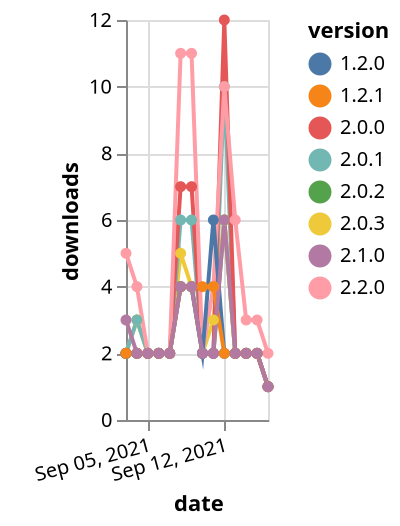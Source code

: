 {"$schema": "https://vega.github.io/schema/vega-lite/v5.json", "description": "A simple bar chart with embedded data.", "data": {"values": [{"date": "2021-09-03", "total": 1668, "delta": 2, "version": "2.0.2"}, {"date": "2021-09-04", "total": 1670, "delta": 2, "version": "2.0.2"}, {"date": "2021-09-05", "total": 1672, "delta": 2, "version": "2.0.2"}, {"date": "2021-09-06", "total": 1674, "delta": 2, "version": "2.0.2"}, {"date": "2021-09-07", "total": 1676, "delta": 2, "version": "2.0.2"}, {"date": "2021-09-08", "total": 1680, "delta": 4, "version": "2.0.2"}, {"date": "2021-09-09", "total": 1684, "delta": 4, "version": "2.0.2"}, {"date": "2021-09-10", "total": 1686, "delta": 2, "version": "2.0.2"}, {"date": "2021-09-11", "total": 1688, "delta": 2, "version": "2.0.2"}, {"date": "2021-09-12", "total": 1694, "delta": 6, "version": "2.0.2"}, {"date": "2021-09-13", "total": 1696, "delta": 2, "version": "2.0.2"}, {"date": "2021-09-14", "total": 1698, "delta": 2, "version": "2.0.2"}, {"date": "2021-09-15", "total": 1700, "delta": 2, "version": "2.0.2"}, {"date": "2021-09-16", "total": 1701, "delta": 1, "version": "2.0.2"}, {"date": "2021-09-03", "total": 1794, "delta": 2, "version": "2.0.3"}, {"date": "2021-09-04", "total": 1797, "delta": 3, "version": "2.0.3"}, {"date": "2021-09-05", "total": 1799, "delta": 2, "version": "2.0.3"}, {"date": "2021-09-06", "total": 1801, "delta": 2, "version": "2.0.3"}, {"date": "2021-09-07", "total": 1803, "delta": 2, "version": "2.0.3"}, {"date": "2021-09-08", "total": 1808, "delta": 5, "version": "2.0.3"}, {"date": "2021-09-09", "total": 1812, "delta": 4, "version": "2.0.3"}, {"date": "2021-09-10", "total": 1814, "delta": 2, "version": "2.0.3"}, {"date": "2021-09-11", "total": 1817, "delta": 3, "version": "2.0.3"}, {"date": "2021-09-12", "total": 1823, "delta": 6, "version": "2.0.3"}, {"date": "2021-09-13", "total": 1825, "delta": 2, "version": "2.0.3"}, {"date": "2021-09-14", "total": 1827, "delta": 2, "version": "2.0.3"}, {"date": "2021-09-15", "total": 1829, "delta": 2, "version": "2.0.3"}, {"date": "2021-09-16", "total": 1830, "delta": 1, "version": "2.0.3"}, {"date": "2021-09-03", "total": 3499, "delta": 2, "version": "2.0.1"}, {"date": "2021-09-04", "total": 3502, "delta": 3, "version": "2.0.1"}, {"date": "2021-09-05", "total": 3504, "delta": 2, "version": "2.0.1"}, {"date": "2021-09-06", "total": 3506, "delta": 2, "version": "2.0.1"}, {"date": "2021-09-07", "total": 3508, "delta": 2, "version": "2.0.1"}, {"date": "2021-09-08", "total": 3514, "delta": 6, "version": "2.0.1"}, {"date": "2021-09-09", "total": 3520, "delta": 6, "version": "2.0.1"}, {"date": "2021-09-10", "total": 3522, "delta": 2, "version": "2.0.1"}, {"date": "2021-09-11", "total": 3524, "delta": 2, "version": "2.0.1"}, {"date": "2021-09-12", "total": 3534, "delta": 10, "version": "2.0.1"}, {"date": "2021-09-13", "total": 3536, "delta": 2, "version": "2.0.1"}, {"date": "2021-09-14", "total": 3538, "delta": 2, "version": "2.0.1"}, {"date": "2021-09-15", "total": 3540, "delta": 2, "version": "2.0.1"}, {"date": "2021-09-16", "total": 3541, "delta": 1, "version": "2.0.1"}, {"date": "2021-09-03", "total": 4543, "delta": 2, "version": "2.0.0"}, {"date": "2021-09-04", "total": 4545, "delta": 2, "version": "2.0.0"}, {"date": "2021-09-05", "total": 4547, "delta": 2, "version": "2.0.0"}, {"date": "2021-09-06", "total": 4549, "delta": 2, "version": "2.0.0"}, {"date": "2021-09-07", "total": 4551, "delta": 2, "version": "2.0.0"}, {"date": "2021-09-08", "total": 4558, "delta": 7, "version": "2.0.0"}, {"date": "2021-09-09", "total": 4565, "delta": 7, "version": "2.0.0"}, {"date": "2021-09-10", "total": 4567, "delta": 2, "version": "2.0.0"}, {"date": "2021-09-11", "total": 4569, "delta": 2, "version": "2.0.0"}, {"date": "2021-09-12", "total": 4581, "delta": 12, "version": "2.0.0"}, {"date": "2021-09-13", "total": 4583, "delta": 2, "version": "2.0.0"}, {"date": "2021-09-14", "total": 4585, "delta": 2, "version": "2.0.0"}, {"date": "2021-09-15", "total": 4587, "delta": 2, "version": "2.0.0"}, {"date": "2021-09-16", "total": 4588, "delta": 1, "version": "2.0.0"}, {"date": "2021-09-03", "total": 1731, "delta": 5, "version": "2.2.0"}, {"date": "2021-09-04", "total": 1735, "delta": 4, "version": "2.2.0"}, {"date": "2021-09-05", "total": 1737, "delta": 2, "version": "2.2.0"}, {"date": "2021-09-06", "total": 1739, "delta": 2, "version": "2.2.0"}, {"date": "2021-09-07", "total": 1741, "delta": 2, "version": "2.2.0"}, {"date": "2021-09-08", "total": 1752, "delta": 11, "version": "2.2.0"}, {"date": "2021-09-09", "total": 1763, "delta": 11, "version": "2.2.0"}, {"date": "2021-09-10", "total": 1765, "delta": 2, "version": "2.2.0"}, {"date": "2021-09-11", "total": 1769, "delta": 4, "version": "2.2.0"}, {"date": "2021-09-12", "total": 1779, "delta": 10, "version": "2.2.0"}, {"date": "2021-09-13", "total": 1785, "delta": 6, "version": "2.2.0"}, {"date": "2021-09-14", "total": 1788, "delta": 3, "version": "2.2.0"}, {"date": "2021-09-15", "total": 1791, "delta": 3, "version": "2.2.0"}, {"date": "2021-09-16", "total": 1793, "delta": 2, "version": "2.2.0"}, {"date": "2021-09-03", "total": 3208, "delta": 2, "version": "1.2.0"}, {"date": "2021-09-04", "total": 3210, "delta": 2, "version": "1.2.0"}, {"date": "2021-09-05", "total": 3212, "delta": 2, "version": "1.2.0"}, {"date": "2021-09-06", "total": 3214, "delta": 2, "version": "1.2.0"}, {"date": "2021-09-07", "total": 3216, "delta": 2, "version": "1.2.0"}, {"date": "2021-09-08", "total": 3220, "delta": 4, "version": "1.2.0"}, {"date": "2021-09-09", "total": 3224, "delta": 4, "version": "1.2.0"}, {"date": "2021-09-10", "total": 3226, "delta": 2, "version": "1.2.0"}, {"date": "2021-09-11", "total": 3232, "delta": 6, "version": "1.2.0"}, {"date": "2021-09-12", "total": 3234, "delta": 2, "version": "1.2.0"}, {"date": "2021-09-13", "total": 3236, "delta": 2, "version": "1.2.0"}, {"date": "2021-09-14", "total": 3238, "delta": 2, "version": "1.2.0"}, {"date": "2021-09-15", "total": 3240, "delta": 2, "version": "1.2.0"}, {"date": "2021-09-16", "total": 3241, "delta": 1, "version": "1.2.0"}, {"date": "2021-09-03", "total": 3529, "delta": 2, "version": "1.2.1"}, {"date": "2021-09-04", "total": 3531, "delta": 2, "version": "1.2.1"}, {"date": "2021-09-05", "total": 3533, "delta": 2, "version": "1.2.1"}, {"date": "2021-09-06", "total": 3535, "delta": 2, "version": "1.2.1"}, {"date": "2021-09-07", "total": 3537, "delta": 2, "version": "1.2.1"}, {"date": "2021-09-08", "total": 3541, "delta": 4, "version": "1.2.1"}, {"date": "2021-09-09", "total": 3545, "delta": 4, "version": "1.2.1"}, {"date": "2021-09-10", "total": 3549, "delta": 4, "version": "1.2.1"}, {"date": "2021-09-11", "total": 3553, "delta": 4, "version": "1.2.1"}, {"date": "2021-09-12", "total": 3555, "delta": 2, "version": "1.2.1"}, {"date": "2021-09-13", "total": 3557, "delta": 2, "version": "1.2.1"}, {"date": "2021-09-14", "total": 3559, "delta": 2, "version": "1.2.1"}, {"date": "2021-09-15", "total": 3561, "delta": 2, "version": "1.2.1"}, {"date": "2021-09-16", "total": 3562, "delta": 1, "version": "1.2.1"}, {"date": "2021-09-03", "total": 1188, "delta": 3, "version": "2.1.0"}, {"date": "2021-09-04", "total": 1190, "delta": 2, "version": "2.1.0"}, {"date": "2021-09-05", "total": 1192, "delta": 2, "version": "2.1.0"}, {"date": "2021-09-06", "total": 1194, "delta": 2, "version": "2.1.0"}, {"date": "2021-09-07", "total": 1196, "delta": 2, "version": "2.1.0"}, {"date": "2021-09-08", "total": 1200, "delta": 4, "version": "2.1.0"}, {"date": "2021-09-09", "total": 1204, "delta": 4, "version": "2.1.0"}, {"date": "2021-09-10", "total": 1206, "delta": 2, "version": "2.1.0"}, {"date": "2021-09-11", "total": 1208, "delta": 2, "version": "2.1.0"}, {"date": "2021-09-12", "total": 1214, "delta": 6, "version": "2.1.0"}, {"date": "2021-09-13", "total": 1216, "delta": 2, "version": "2.1.0"}, {"date": "2021-09-14", "total": 1218, "delta": 2, "version": "2.1.0"}, {"date": "2021-09-15", "total": 1220, "delta": 2, "version": "2.1.0"}, {"date": "2021-09-16", "total": 1221, "delta": 1, "version": "2.1.0"}]}, "width": "container", "mark": {"type": "line", "point": {"filled": true}}, "encoding": {"x": {"field": "date", "type": "temporal", "timeUnit": "yearmonthdate", "title": "date", "axis": {"labelAngle": -15}}, "y": {"field": "delta", "type": "quantitative", "title": "downloads"}, "color": {"field": "version", "type": "nominal"}, "tooltip": {"field": "delta"}}}